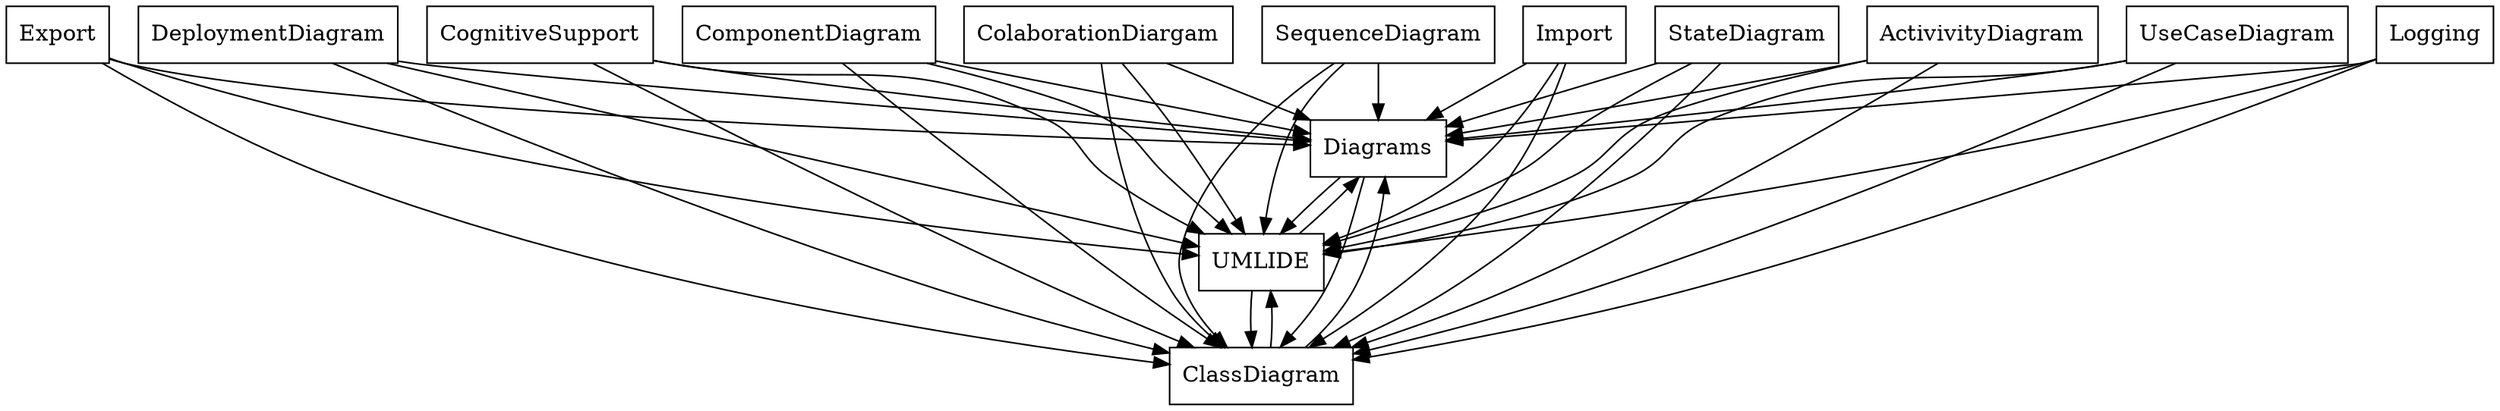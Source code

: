 digraph{
graph [rankdir=TB];
node [shape=box];
edge [arrowhead=normal];
0[label="ComponentDiagram",]
1[label="ColaborationDiargam",]
2[label="Import",]
3[label="SequenceDiagram",]
4[label="Export",]
5[label="Diagrams",]
6[label="DeploymentDiagram",]
7[label="Logging",]
8[label="StateDiagram",]
9[label="ActivivityDiagram",]
10[label="UMLIDE",]
11[label="ClassDiagram",]
12[label="UseCaseDiagram",]
13[label="CognitiveSupport",]
0->5[label="",]
0->10[label="",]
0->11[label="",]
1->5[label="",]
1->10[label="",]
1->11[label="",]
2->5[label="",]
2->10[label="",]
2->11[label="",]
3->5[label="",]
3->10[label="",]
3->11[label="",]
4->5[label="",]
4->10[label="",]
4->11[label="",]
5->10[label="",]
5->11[label="",]
6->5[label="",]
6->10[label="",]
6->11[label="",]
7->5[label="",]
7->10[label="",]
7->11[label="",]
8->5[label="",]
8->10[label="",]
8->11[label="",]
9->5[label="",]
9->10[label="",]
9->11[label="",]
10->5[label="",]
10->11[label="",]
11->5[label="",]
11->10[label="",]
12->5[label="",]
12->10[label="",]
12->11[label="",]
13->5[label="",]
13->10[label="",]
13->11[label="",]
}
